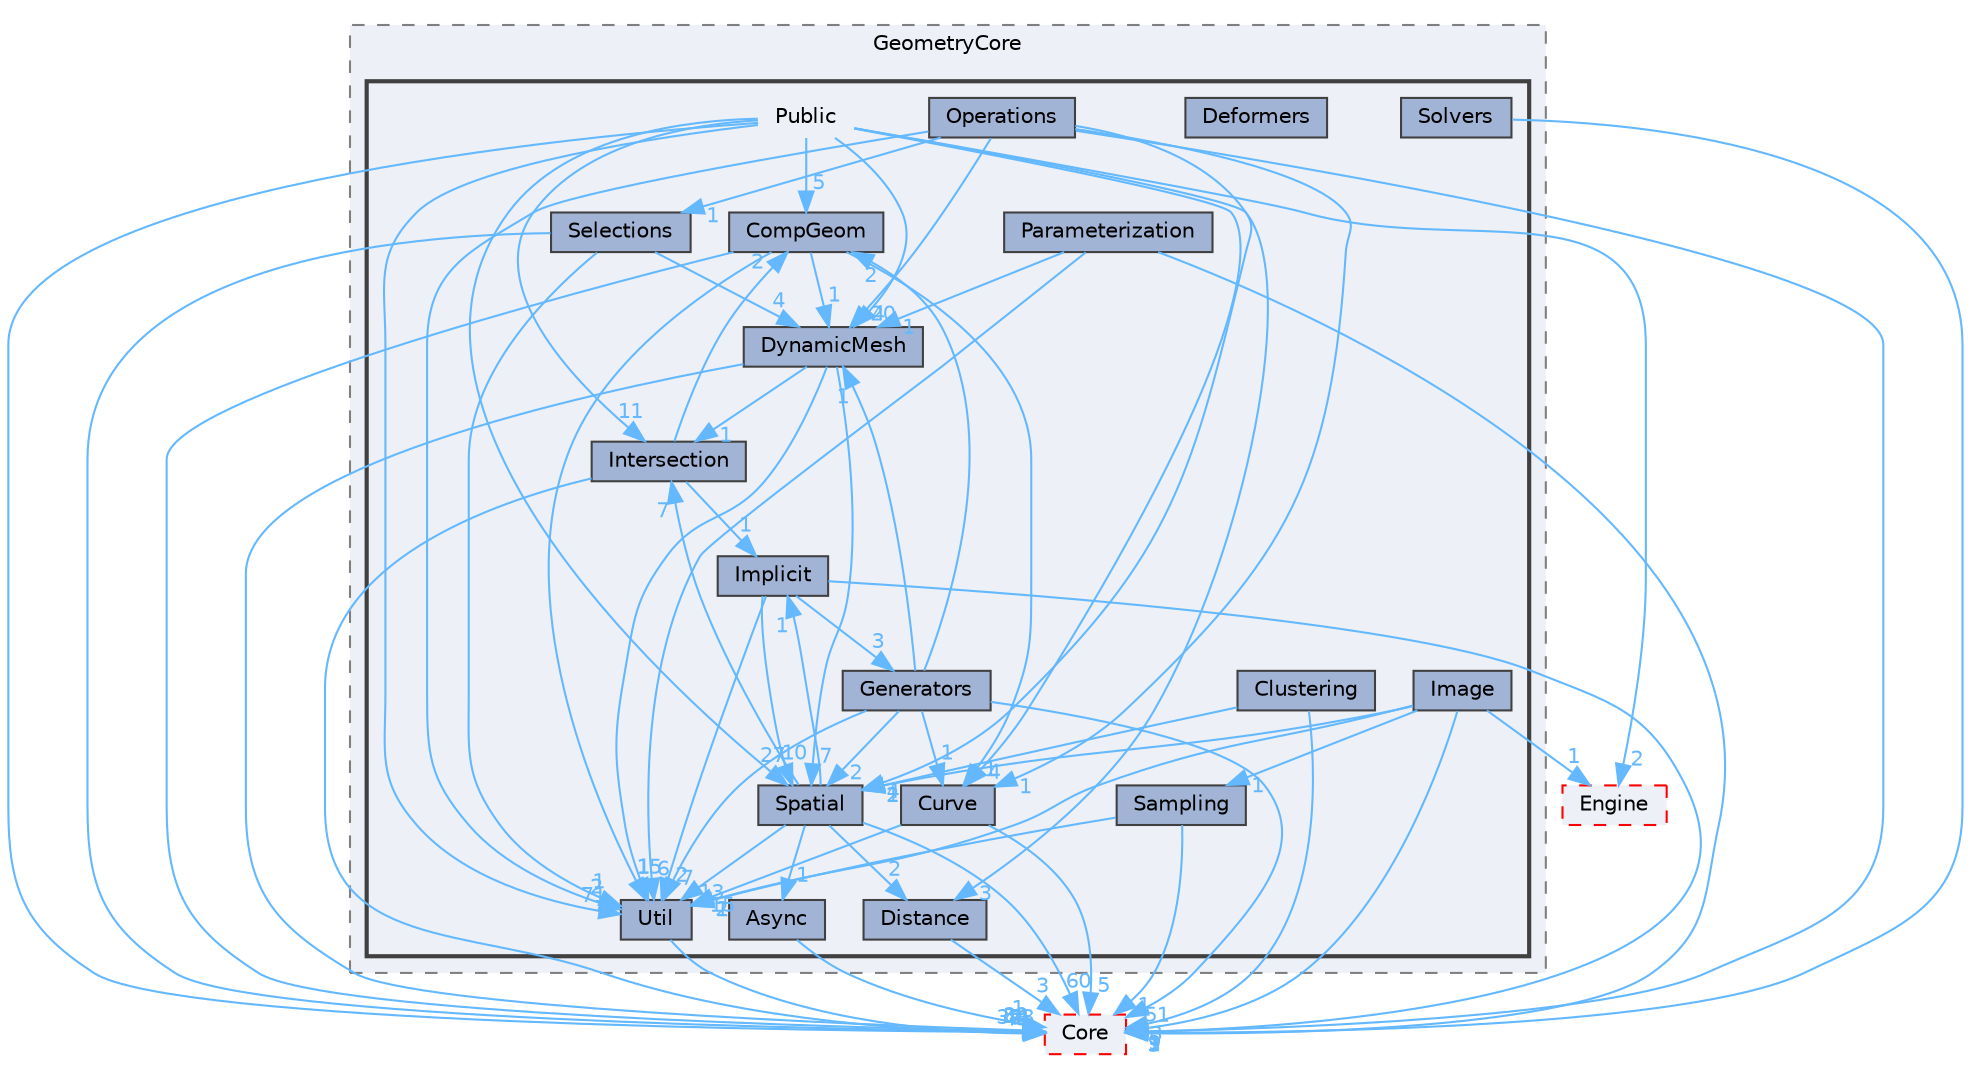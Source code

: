 digraph "Public"
{
 // INTERACTIVE_SVG=YES
 // LATEX_PDF_SIZE
  bgcolor="transparent";
  edge [fontname=Helvetica,fontsize=10,labelfontname=Helvetica,labelfontsize=10];
  node [fontname=Helvetica,fontsize=10,shape=box,height=0.2,width=0.4];
  compound=true
  subgraph clusterdir_800a28389bfec662d4af96c9be02c9b8 {
    graph [ bgcolor="#edf0f7", pencolor="grey50", label="GeometryCore", fontname=Helvetica,fontsize=10 style="filled,dashed", URL="dir_800a28389bfec662d4af96c9be02c9b8.html",tooltip=""]
  subgraph clusterdir_0c0827902e2ee888b2900676fadb6dfe {
    graph [ bgcolor="#edf0f7", pencolor="grey25", label="", fontname=Helvetica,fontsize=10 style="filled,bold", URL="dir_0c0827902e2ee888b2900676fadb6dfe.html",tooltip=""]
    dir_0c0827902e2ee888b2900676fadb6dfe [shape=plaintext, label="Public"];
  dir_bcd4dd1945e206d4216746dd191b8c22 [label="Async", fillcolor="#a2b4d6", color="grey25", style="filled", URL="dir_bcd4dd1945e206d4216746dd191b8c22.html",tooltip=""];
  dir_bd1f6c65805c4a1b660a4dd20744fe78 [label="Clustering", fillcolor="#a2b4d6", color="grey25", style="filled", URL="dir_bd1f6c65805c4a1b660a4dd20744fe78.html",tooltip=""];
  dir_4176e2c5766b87474242370e0b1a5893 [label="CompGeom", fillcolor="#a2b4d6", color="grey25", style="filled", URL="dir_4176e2c5766b87474242370e0b1a5893.html",tooltip=""];
  dir_dabb8138ec37f07989c0306b425a6d99 [label="Curve", fillcolor="#a2b4d6", color="grey25", style="filled", URL="dir_dabb8138ec37f07989c0306b425a6d99.html",tooltip=""];
  dir_0b88c4f9e55ce76e2862d07c16e5bc2a [label="Deformers", fillcolor="#a2b4d6", color="grey25", style="filled", URL="dir_0b88c4f9e55ce76e2862d07c16e5bc2a.html",tooltip=""];
  dir_b3925622099a0d61a2a99e1896645681 [label="Distance", fillcolor="#a2b4d6", color="grey25", style="filled", URL="dir_b3925622099a0d61a2a99e1896645681.html",tooltip=""];
  dir_ffc5dd094366b8e53373e2dde5803fe5 [label="DynamicMesh", fillcolor="#a2b4d6", color="grey25", style="filled", URL="dir_ffc5dd094366b8e53373e2dde5803fe5.html",tooltip=""];
  dir_b153c0451a433d54bc1242fe82e3da73 [label="Generators", fillcolor="#a2b4d6", color="grey25", style="filled", URL="dir_b153c0451a433d54bc1242fe82e3da73.html",tooltip=""];
  dir_57a602b0ed4ca30735e216d917333b6a [label="Image", fillcolor="#a2b4d6", color="grey25", style="filled", URL="dir_57a602b0ed4ca30735e216d917333b6a.html",tooltip=""];
  dir_d1ba184ad818cf52170784d7990c8c13 [label="Implicit", fillcolor="#a2b4d6", color="grey25", style="filled", URL="dir_d1ba184ad818cf52170784d7990c8c13.html",tooltip=""];
  dir_a4fb5f0aa87d5bd79d7b45ccdad19915 [label="Intersection", fillcolor="#a2b4d6", color="grey25", style="filled", URL="dir_a4fb5f0aa87d5bd79d7b45ccdad19915.html",tooltip=""];
  dir_8513f67c5e4601ffb5ebdf6e364c36bd [label="Operations", fillcolor="#a2b4d6", color="grey25", style="filled", URL="dir_8513f67c5e4601ffb5ebdf6e364c36bd.html",tooltip=""];
  dir_7ba64494be85b1c4f7581243293977ef [label="Parameterization", fillcolor="#a2b4d6", color="grey25", style="filled", URL="dir_7ba64494be85b1c4f7581243293977ef.html",tooltip=""];
  dir_2bb09102f7c2f029d999414398359182 [label="Sampling", fillcolor="#a2b4d6", color="grey25", style="filled", URL="dir_2bb09102f7c2f029d999414398359182.html",tooltip=""];
  dir_8c43d4e222030a3c2bcbf12fb9321f7f [label="Selections", fillcolor="#a2b4d6", color="grey25", style="filled", URL="dir_8c43d4e222030a3c2bcbf12fb9321f7f.html",tooltip=""];
  dir_bf69773ce2fa38f135f94e7d0d5c38b2 [label="Solvers", fillcolor="#a2b4d6", color="grey25", style="filled", URL="dir_bf69773ce2fa38f135f94e7d0d5c38b2.html",tooltip=""];
  dir_467488c315d2cb0e74ab1472ce60fa47 [label="Spatial", fillcolor="#a2b4d6", color="grey25", style="filled", URL="dir_467488c315d2cb0e74ab1472ce60fa47.html",tooltip=""];
  dir_03beab7dd8778e6fad11d15fe8adabfd [label="Util", fillcolor="#a2b4d6", color="grey25", style="filled", URL="dir_03beab7dd8778e6fad11d15fe8adabfd.html",tooltip=""];
  }
  }
  dir_0e6cddcc9caa1238c7f3774224afaa45 [label="Core", fillcolor="#edf0f7", color="red", style="filled,dashed", URL="dir_0e6cddcc9caa1238c7f3774224afaa45.html",tooltip=""];
  dir_fdf6aa5c3cf3805bb958134448d60562 [label="Engine", fillcolor="#edf0f7", color="red", style="filled,dashed", URL="dir_fdf6aa5c3cf3805bb958134448d60562.html",tooltip=""];
  dir_0c0827902e2ee888b2900676fadb6dfe->dir_03beab7dd8778e6fad11d15fe8adabfd [headlabel="71", labeldistance=1.5 headhref="dir_000938_001234.html" href="dir_000938_001234.html" color="steelblue1" fontcolor="steelblue1"];
  dir_0c0827902e2ee888b2900676fadb6dfe->dir_0e6cddcc9caa1238c7f3774224afaa45 [headlabel="378", labeldistance=1.5 headhref="dir_000938_000266.html" href="dir_000938_000266.html" color="steelblue1" fontcolor="steelblue1"];
  dir_0c0827902e2ee888b2900676fadb6dfe->dir_4176e2c5766b87474242370e0b1a5893 [headlabel="5", labeldistance=1.5 headhref="dir_000938_000219.html" href="dir_000938_000219.html" color="steelblue1" fontcolor="steelblue1"];
  dir_0c0827902e2ee888b2900676fadb6dfe->dir_467488c315d2cb0e74ab1472ce60fa47 [headlabel="27", labeldistance=1.5 headhref="dir_000938_001129.html" href="dir_000938_001129.html" color="steelblue1" fontcolor="steelblue1"];
  dir_0c0827902e2ee888b2900676fadb6dfe->dir_a4fb5f0aa87d5bd79d7b45ccdad19915 [headlabel="11", labeldistance=1.5 headhref="dir_000938_000531.html" href="dir_000938_000531.html" color="steelblue1" fontcolor="steelblue1"];
  dir_0c0827902e2ee888b2900676fadb6dfe->dir_b3925622099a0d61a2a99e1896645681 [headlabel="3", labeldistance=1.5 headhref="dir_000938_000339.html" href="dir_000938_000339.html" color="steelblue1" fontcolor="steelblue1"];
  dir_0c0827902e2ee888b2900676fadb6dfe->dir_dabb8138ec37f07989c0306b425a6d99 [headlabel="4", labeldistance=1.5 headhref="dir_000938_000272.html" href="dir_000938_000272.html" color="steelblue1" fontcolor="steelblue1"];
  dir_0c0827902e2ee888b2900676fadb6dfe->dir_fdf6aa5c3cf3805bb958134448d60562 [headlabel="2", labeldistance=1.5 headhref="dir_000938_000366.html" href="dir_000938_000366.html" color="steelblue1" fontcolor="steelblue1"];
  dir_0c0827902e2ee888b2900676fadb6dfe->dir_ffc5dd094366b8e53373e2dde5803fe5 [headlabel="20", labeldistance=1.5 headhref="dir_000938_000350.html" href="dir_000938_000350.html" color="steelblue1" fontcolor="steelblue1"];
  dir_bcd4dd1945e206d4216746dd191b8c22->dir_0e6cddcc9caa1238c7f3774224afaa45 [headlabel="1", labeldistance=1.5 headhref="dir_000067_000266.html" href="dir_000067_000266.html" color="steelblue1" fontcolor="steelblue1"];
  dir_bd1f6c65805c4a1b660a4dd20744fe78->dir_0e6cddcc9caa1238c7f3774224afaa45 [headlabel="3", labeldistance=1.5 headhref="dir_000201_000266.html" href="dir_000201_000266.html" color="steelblue1" fontcolor="steelblue1"];
  dir_bd1f6c65805c4a1b660a4dd20744fe78->dir_467488c315d2cb0e74ab1472ce60fa47 [headlabel="1", labeldistance=1.5 headhref="dir_000201_001129.html" href="dir_000201_001129.html" color="steelblue1" fontcolor="steelblue1"];
  dir_4176e2c5766b87474242370e0b1a5893->dir_03beab7dd8778e6fad11d15fe8adabfd [headlabel="1", labeldistance=1.5 headhref="dir_000219_001234.html" href="dir_000219_001234.html" color="steelblue1" fontcolor="steelblue1"];
  dir_4176e2c5766b87474242370e0b1a5893->dir_0e6cddcc9caa1238c7f3774224afaa45 [headlabel="54", labeldistance=1.5 headhref="dir_000219_000266.html" href="dir_000219_000266.html" color="steelblue1" fontcolor="steelblue1"];
  dir_4176e2c5766b87474242370e0b1a5893->dir_dabb8138ec37f07989c0306b425a6d99 [headlabel="1", labeldistance=1.5 headhref="dir_000219_000272.html" href="dir_000219_000272.html" color="steelblue1" fontcolor="steelblue1"];
  dir_4176e2c5766b87474242370e0b1a5893->dir_ffc5dd094366b8e53373e2dde5803fe5 [headlabel="1", labeldistance=1.5 headhref="dir_000219_000350.html" href="dir_000219_000350.html" color="steelblue1" fontcolor="steelblue1"];
  dir_dabb8138ec37f07989c0306b425a6d99->dir_03beab7dd8778e6fad11d15fe8adabfd [headlabel="15", labeldistance=1.5 headhref="dir_000272_001234.html" href="dir_000272_001234.html" color="steelblue1" fontcolor="steelblue1"];
  dir_dabb8138ec37f07989c0306b425a6d99->dir_0e6cddcc9caa1238c7f3774224afaa45 [headlabel="5", labeldistance=1.5 headhref="dir_000272_000266.html" href="dir_000272_000266.html" color="steelblue1" fontcolor="steelblue1"];
  dir_b3925622099a0d61a2a99e1896645681->dir_0e6cddcc9caa1238c7f3774224afaa45 [headlabel="3", labeldistance=1.5 headhref="dir_000339_000266.html" href="dir_000339_000266.html" color="steelblue1" fontcolor="steelblue1"];
  dir_ffc5dd094366b8e53373e2dde5803fe5->dir_03beab7dd8778e6fad11d15fe8adabfd [headlabel="15", labeldistance=1.5 headhref="dir_000350_001234.html" href="dir_000350_001234.html" color="steelblue1" fontcolor="steelblue1"];
  dir_ffc5dd094366b8e53373e2dde5803fe5->dir_0e6cddcc9caa1238c7f3774224afaa45 [headlabel="80", labeldistance=1.5 headhref="dir_000350_000266.html" href="dir_000350_000266.html" color="steelblue1" fontcolor="steelblue1"];
  dir_ffc5dd094366b8e53373e2dde5803fe5->dir_467488c315d2cb0e74ab1472ce60fa47 [headlabel="7", labeldistance=1.5 headhref="dir_000350_001129.html" href="dir_000350_001129.html" color="steelblue1" fontcolor="steelblue1"];
  dir_ffc5dd094366b8e53373e2dde5803fe5->dir_a4fb5f0aa87d5bd79d7b45ccdad19915 [headlabel="1", labeldistance=1.5 headhref="dir_000350_000531.html" href="dir_000350_000531.html" color="steelblue1" fontcolor="steelblue1"];
  dir_b153c0451a433d54bc1242fe82e3da73->dir_03beab7dd8778e6fad11d15fe8adabfd [headlabel="7", labeldistance=1.5 headhref="dir_000428_001234.html" href="dir_000428_001234.html" color="steelblue1" fontcolor="steelblue1"];
  dir_b153c0451a433d54bc1242fe82e3da73->dir_0e6cddcc9caa1238c7f3774224afaa45 [headlabel="51", labeldistance=1.5 headhref="dir_000428_000266.html" href="dir_000428_000266.html" color="steelblue1" fontcolor="steelblue1"];
  dir_b153c0451a433d54bc1242fe82e3da73->dir_4176e2c5766b87474242370e0b1a5893 [headlabel="2", labeldistance=1.5 headhref="dir_000428_000219.html" href="dir_000428_000219.html" color="steelblue1" fontcolor="steelblue1"];
  dir_b153c0451a433d54bc1242fe82e3da73->dir_467488c315d2cb0e74ab1472ce60fa47 [headlabel="2", labeldistance=1.5 headhref="dir_000428_001129.html" href="dir_000428_001129.html" color="steelblue1" fontcolor="steelblue1"];
  dir_b153c0451a433d54bc1242fe82e3da73->dir_dabb8138ec37f07989c0306b425a6d99 [headlabel="1", labeldistance=1.5 headhref="dir_000428_000272.html" href="dir_000428_000272.html" color="steelblue1" fontcolor="steelblue1"];
  dir_b153c0451a433d54bc1242fe82e3da73->dir_ffc5dd094366b8e53373e2dde5803fe5 [headlabel="1", labeldistance=1.5 headhref="dir_000428_000350.html" href="dir_000428_000350.html" color="steelblue1" fontcolor="steelblue1"];
  dir_57a602b0ed4ca30735e216d917333b6a->dir_03beab7dd8778e6fad11d15fe8adabfd [headlabel="2", labeldistance=1.5 headhref="dir_000477_001234.html" href="dir_000477_001234.html" color="steelblue1" fontcolor="steelblue1"];
  dir_57a602b0ed4ca30735e216d917333b6a->dir_0e6cddcc9caa1238c7f3774224afaa45 [headlabel="5", labeldistance=1.5 headhref="dir_000477_000266.html" href="dir_000477_000266.html" color="steelblue1" fontcolor="steelblue1"];
  dir_57a602b0ed4ca30735e216d917333b6a->dir_2bb09102f7c2f029d999414398359182 [headlabel="1", labeldistance=1.5 headhref="dir_000477_000988.html" href="dir_000477_000988.html" color="steelblue1" fontcolor="steelblue1"];
  dir_57a602b0ed4ca30735e216d917333b6a->dir_467488c315d2cb0e74ab1472ce60fa47 [headlabel="2", labeldistance=1.5 headhref="dir_000477_001129.html" href="dir_000477_001129.html" color="steelblue1" fontcolor="steelblue1"];
  dir_57a602b0ed4ca30735e216d917333b6a->dir_fdf6aa5c3cf3805bb958134448d60562 [headlabel="1", labeldistance=1.5 headhref="dir_000477_000366.html" href="dir_000477_000366.html" color="steelblue1" fontcolor="steelblue1"];
  dir_d1ba184ad818cf52170784d7990c8c13->dir_03beab7dd8778e6fad11d15fe8adabfd [headlabel="2", labeldistance=1.5 headhref="dir_000485_001234.html" href="dir_000485_001234.html" color="steelblue1" fontcolor="steelblue1"];
  dir_d1ba184ad818cf52170784d7990c8c13->dir_0e6cddcc9caa1238c7f3774224afaa45 [headlabel="9", labeldistance=1.5 headhref="dir_000485_000266.html" href="dir_000485_000266.html" color="steelblue1" fontcolor="steelblue1"];
  dir_d1ba184ad818cf52170784d7990c8c13->dir_467488c315d2cb0e74ab1472ce60fa47 [headlabel="10", labeldistance=1.5 headhref="dir_000485_001129.html" href="dir_000485_001129.html" color="steelblue1" fontcolor="steelblue1"];
  dir_d1ba184ad818cf52170784d7990c8c13->dir_b153c0451a433d54bc1242fe82e3da73 [headlabel="3", labeldistance=1.5 headhref="dir_000485_000428.html" href="dir_000485_000428.html" color="steelblue1" fontcolor="steelblue1"];
  dir_a4fb5f0aa87d5bd79d7b45ccdad19915->dir_0e6cddcc9caa1238c7f3774224afaa45 [headlabel="9", labeldistance=1.5 headhref="dir_000531_000266.html" href="dir_000531_000266.html" color="steelblue1" fontcolor="steelblue1"];
  dir_a4fb5f0aa87d5bd79d7b45ccdad19915->dir_4176e2c5766b87474242370e0b1a5893 [headlabel="2", labeldistance=1.5 headhref="dir_000531_000219.html" href="dir_000531_000219.html" color="steelblue1" fontcolor="steelblue1"];
  dir_a4fb5f0aa87d5bd79d7b45ccdad19915->dir_d1ba184ad818cf52170784d7990c8c13 [headlabel="1", labeldistance=1.5 headhref="dir_000531_000485.html" href="dir_000531_000485.html" color="steelblue1" fontcolor="steelblue1"];
  dir_8513f67c5e4601ffb5ebdf6e364c36bd->dir_03beab7dd8778e6fad11d15fe8adabfd [headlabel="2", labeldistance=1.5 headhref="dir_000704_001234.html" href="dir_000704_001234.html" color="steelblue1" fontcolor="steelblue1"];
  dir_8513f67c5e4601ffb5ebdf6e364c36bd->dir_0e6cddcc9caa1238c7f3774224afaa45 [headlabel="1", labeldistance=1.5 headhref="dir_000704_000266.html" href="dir_000704_000266.html" color="steelblue1" fontcolor="steelblue1"];
  dir_8513f67c5e4601ffb5ebdf6e364c36bd->dir_467488c315d2cb0e74ab1472ce60fa47 [headlabel="4", labeldistance=1.5 headhref="dir_000704_001129.html" href="dir_000704_001129.html" color="steelblue1" fontcolor="steelblue1"];
  dir_8513f67c5e4601ffb5ebdf6e364c36bd->dir_8c43d4e222030a3c2bcbf12fb9321f7f [headlabel="1", labeldistance=1.5 headhref="dir_000704_001007.html" href="dir_000704_001007.html" color="steelblue1" fontcolor="steelblue1"];
  dir_8513f67c5e4601ffb5ebdf6e364c36bd->dir_dabb8138ec37f07989c0306b425a6d99 [headlabel="1", labeldistance=1.5 headhref="dir_000704_000272.html" href="dir_000704_000272.html" color="steelblue1" fontcolor="steelblue1"];
  dir_8513f67c5e4601ffb5ebdf6e364c36bd->dir_ffc5dd094366b8e53373e2dde5803fe5 [headlabel="4", labeldistance=1.5 headhref="dir_000704_000350.html" href="dir_000704_000350.html" color="steelblue1" fontcolor="steelblue1"];
  dir_7ba64494be85b1c4f7581243293977ef->dir_03beab7dd8778e6fad11d15fe8adabfd [headlabel="6", labeldistance=1.5 headhref="dir_000721_001234.html" href="dir_000721_001234.html" color="steelblue1" fontcolor="steelblue1"];
  dir_7ba64494be85b1c4f7581243293977ef->dir_0e6cddcc9caa1238c7f3774224afaa45 [headlabel="3", labeldistance=1.5 headhref="dir_000721_000266.html" href="dir_000721_000266.html" color="steelblue1" fontcolor="steelblue1"];
  dir_7ba64494be85b1c4f7581243293977ef->dir_ffc5dd094366b8e53373e2dde5803fe5 [headlabel="1", labeldistance=1.5 headhref="dir_000721_000350.html" href="dir_000721_000350.html" color="steelblue1" fontcolor="steelblue1"];
  dir_2bb09102f7c2f029d999414398359182->dir_03beab7dd8778e6fad11d15fe8adabfd [headlabel="1", labeldistance=1.5 headhref="dir_000988_001234.html" href="dir_000988_001234.html" color="steelblue1" fontcolor="steelblue1"];
  dir_2bb09102f7c2f029d999414398359182->dir_0e6cddcc9caa1238c7f3774224afaa45 [headlabel="1", labeldistance=1.5 headhref="dir_000988_000266.html" href="dir_000988_000266.html" color="steelblue1" fontcolor="steelblue1"];
  dir_8c43d4e222030a3c2bcbf12fb9321f7f->dir_03beab7dd8778e6fad11d15fe8adabfd [headlabel="1", labeldistance=1.5 headhref="dir_001007_001234.html" href="dir_001007_001234.html" color="steelblue1" fontcolor="steelblue1"];
  dir_8c43d4e222030a3c2bcbf12fb9321f7f->dir_0e6cddcc9caa1238c7f3774224afaa45 [headlabel="4", labeldistance=1.5 headhref="dir_001007_000266.html" href="dir_001007_000266.html" color="steelblue1" fontcolor="steelblue1"];
  dir_8c43d4e222030a3c2bcbf12fb9321f7f->dir_ffc5dd094366b8e53373e2dde5803fe5 [headlabel="4", labeldistance=1.5 headhref="dir_001007_000350.html" href="dir_001007_000350.html" color="steelblue1" fontcolor="steelblue1"];
  dir_bf69773ce2fa38f135f94e7d0d5c38b2->dir_0e6cddcc9caa1238c7f3774224afaa45 [headlabel="1", labeldistance=1.5 headhref="dir_001053_000266.html" href="dir_001053_000266.html" color="steelblue1" fontcolor="steelblue1"];
  dir_467488c315d2cb0e74ab1472ce60fa47->dir_03beab7dd8778e6fad11d15fe8adabfd [headlabel="13", labeldistance=1.5 headhref="dir_001129_001234.html" href="dir_001129_001234.html" color="steelblue1" fontcolor="steelblue1"];
  dir_467488c315d2cb0e74ab1472ce60fa47->dir_0e6cddcc9caa1238c7f3774224afaa45 [headlabel="60", labeldistance=1.5 headhref="dir_001129_000266.html" href="dir_001129_000266.html" color="steelblue1" fontcolor="steelblue1"];
  dir_467488c315d2cb0e74ab1472ce60fa47->dir_a4fb5f0aa87d5bd79d7b45ccdad19915 [headlabel="7", labeldistance=1.5 headhref="dir_001129_000531.html" href="dir_001129_000531.html" color="steelblue1" fontcolor="steelblue1"];
  dir_467488c315d2cb0e74ab1472ce60fa47->dir_b3925622099a0d61a2a99e1896645681 [headlabel="2", labeldistance=1.5 headhref="dir_001129_000339.html" href="dir_001129_000339.html" color="steelblue1" fontcolor="steelblue1"];
  dir_467488c315d2cb0e74ab1472ce60fa47->dir_bcd4dd1945e206d4216746dd191b8c22 [headlabel="1", labeldistance=1.5 headhref="dir_001129_000067.html" href="dir_001129_000067.html" color="steelblue1" fontcolor="steelblue1"];
  dir_467488c315d2cb0e74ab1472ce60fa47->dir_d1ba184ad818cf52170784d7990c8c13 [headlabel="1", labeldistance=1.5 headhref="dir_001129_000485.html" href="dir_001129_000485.html" color="steelblue1" fontcolor="steelblue1"];
  dir_03beab7dd8778e6fad11d15fe8adabfd->dir_0e6cddcc9caa1238c7f3774224afaa45 [headlabel="45", labeldistance=1.5 headhref="dir_001234_000266.html" href="dir_001234_000266.html" color="steelblue1" fontcolor="steelblue1"];
}

